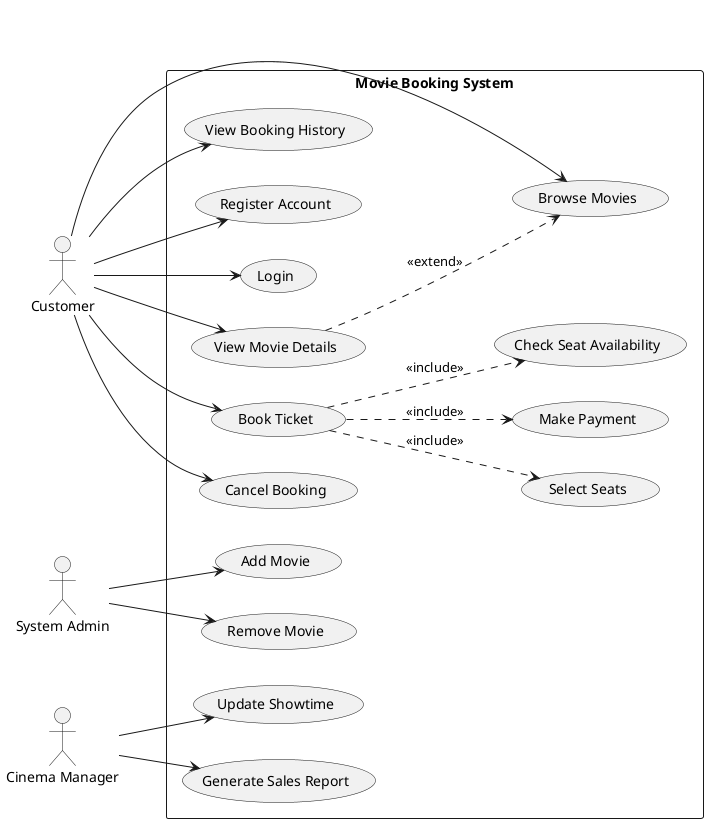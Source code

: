 @startuml Movie Booking System

left to right direction
skinparam packageStyle rectangle

actor Customer as c
actor "System Admin" as a
actor "Cinema Manager" as m

rectangle "Movie Booking System" {
    usecase "Register Account" as UC1
    usecase "Login" as UC2
    usecase "Browse Movies" as UC3
    usecase "View Movie Details" as UC4
    usecase "Check Seat Availability" as UC5
    usecase "Book Ticket" as UC6
    usecase "Select Seats" as UC7
    usecase "Make Payment" as UC8
    usecase "Cancel Booking" as UC9
    usecase "View Booking History" as UC10
    usecase "Add Movie" as UC11
    usecase "Remove Movie" as UC12
    usecase "Update Showtime" as UC13
    usecase "Generate Sales Report" as UC14
}

c --> UC1
c --> UC2
c --> UC3
c --> UC4
c --> UC6
c --> UC9
c --> UC10

a --> UC11
a --> UC12

m --> UC13
m --> UC14

UC6 ..> UC5 : <<include>>
UC6 ..> UC7 : <<include>>
UC6 ..> UC8 : <<include>>
UC4 ..> UC3 : <<extend>>

@enduml
